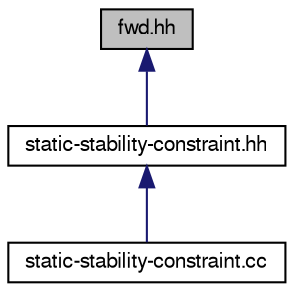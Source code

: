 digraph "fwd.hh"
{
  edge [fontname="FreeSans",fontsize="10",labelfontname="FreeSans",labelfontsize="10"];
  node [fontname="FreeSans",fontsize="10",shape=record];
  Node1 [label="fwd.hh",height=0.2,width=0.4,color="black", fillcolor="grey75", style="filled" fontcolor="black"];
  Node1 -> Node2 [dir="back",color="midnightblue",fontsize="10",style="solid",fontname="FreeSans"];
  Node2 [label="static-stability-constraint.hh",height=0.2,width=0.4,color="black", fillcolor="white", style="filled",URL="$a00003.html"];
  Node2 -> Node3 [dir="back",color="midnightblue",fontsize="10",style="solid",fontname="FreeSans"];
  Node3 [label="static-stability-constraint.cc",height=0.2,width=0.4,color="black", fillcolor="white", style="filled",URL="$a00002.html"];
}
